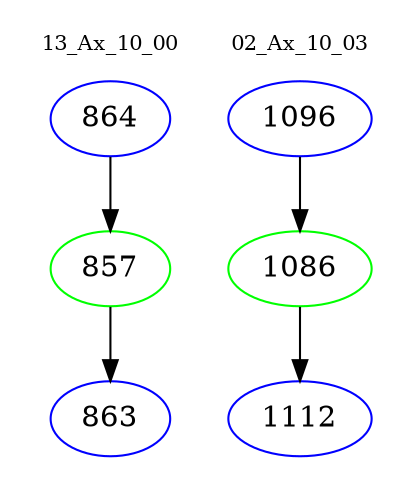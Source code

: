digraph{
subgraph cluster_0 {
color = white
label = "13_Ax_10_00";
fontsize=10;
T0_864 [label="864", color="blue"]
T0_864 -> T0_857 [color="black"]
T0_857 [label="857", color="green"]
T0_857 -> T0_863 [color="black"]
T0_863 [label="863", color="blue"]
}
subgraph cluster_1 {
color = white
label = "02_Ax_10_03";
fontsize=10;
T1_1096 [label="1096", color="blue"]
T1_1096 -> T1_1086 [color="black"]
T1_1086 [label="1086", color="green"]
T1_1086 -> T1_1112 [color="black"]
T1_1112 [label="1112", color="blue"]
}
}
